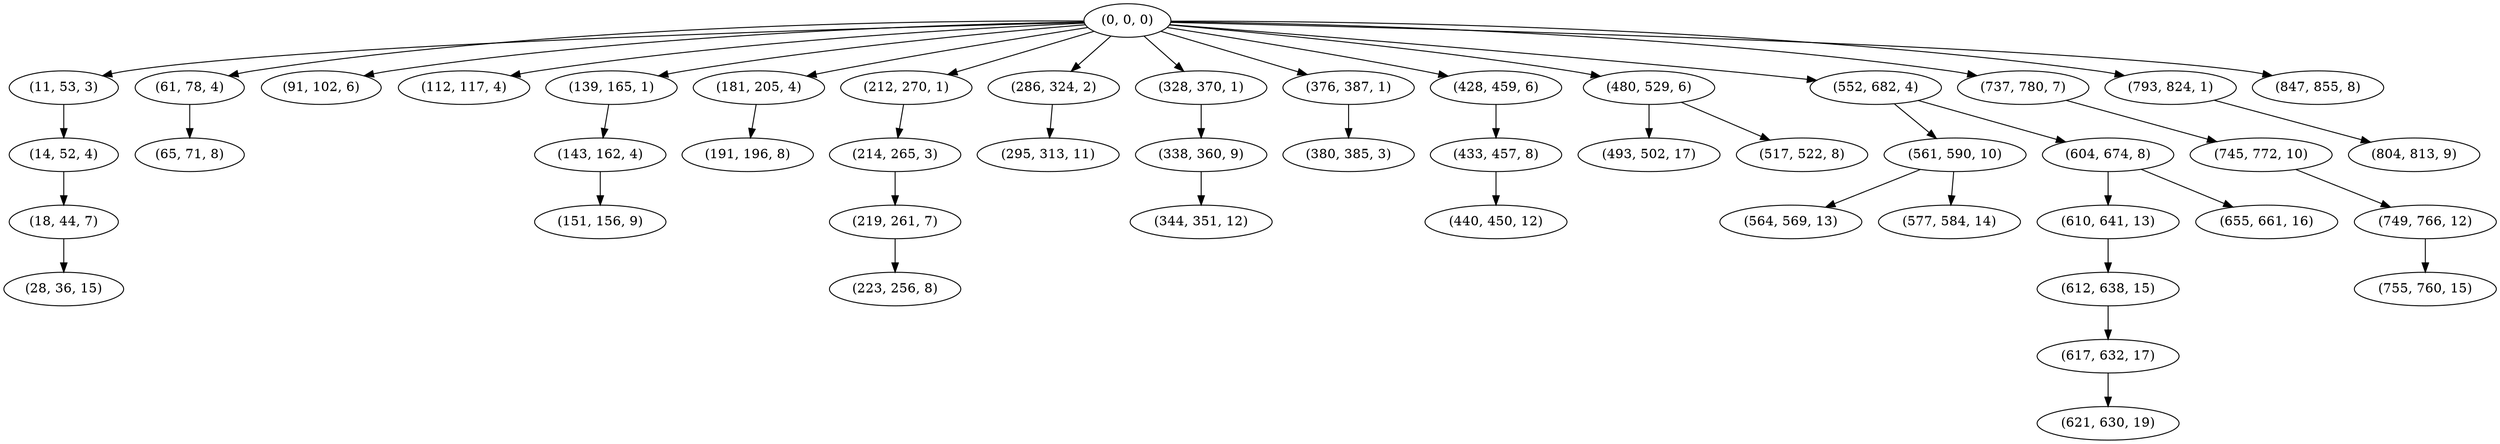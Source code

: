 digraph tree {
    "(0, 0, 0)";
    "(11, 53, 3)";
    "(14, 52, 4)";
    "(18, 44, 7)";
    "(28, 36, 15)";
    "(61, 78, 4)";
    "(65, 71, 8)";
    "(91, 102, 6)";
    "(112, 117, 4)";
    "(139, 165, 1)";
    "(143, 162, 4)";
    "(151, 156, 9)";
    "(181, 205, 4)";
    "(191, 196, 8)";
    "(212, 270, 1)";
    "(214, 265, 3)";
    "(219, 261, 7)";
    "(223, 256, 8)";
    "(286, 324, 2)";
    "(295, 313, 11)";
    "(328, 370, 1)";
    "(338, 360, 9)";
    "(344, 351, 12)";
    "(376, 387, 1)";
    "(380, 385, 3)";
    "(428, 459, 6)";
    "(433, 457, 8)";
    "(440, 450, 12)";
    "(480, 529, 6)";
    "(493, 502, 17)";
    "(517, 522, 8)";
    "(552, 682, 4)";
    "(561, 590, 10)";
    "(564, 569, 13)";
    "(577, 584, 14)";
    "(604, 674, 8)";
    "(610, 641, 13)";
    "(612, 638, 15)";
    "(617, 632, 17)";
    "(621, 630, 19)";
    "(655, 661, 16)";
    "(737, 780, 7)";
    "(745, 772, 10)";
    "(749, 766, 12)";
    "(755, 760, 15)";
    "(793, 824, 1)";
    "(804, 813, 9)";
    "(847, 855, 8)";
    "(0, 0, 0)" -> "(11, 53, 3)";
    "(0, 0, 0)" -> "(61, 78, 4)";
    "(0, 0, 0)" -> "(91, 102, 6)";
    "(0, 0, 0)" -> "(112, 117, 4)";
    "(0, 0, 0)" -> "(139, 165, 1)";
    "(0, 0, 0)" -> "(181, 205, 4)";
    "(0, 0, 0)" -> "(212, 270, 1)";
    "(0, 0, 0)" -> "(286, 324, 2)";
    "(0, 0, 0)" -> "(328, 370, 1)";
    "(0, 0, 0)" -> "(376, 387, 1)";
    "(0, 0, 0)" -> "(428, 459, 6)";
    "(0, 0, 0)" -> "(480, 529, 6)";
    "(0, 0, 0)" -> "(552, 682, 4)";
    "(0, 0, 0)" -> "(737, 780, 7)";
    "(0, 0, 0)" -> "(793, 824, 1)";
    "(0, 0, 0)" -> "(847, 855, 8)";
    "(11, 53, 3)" -> "(14, 52, 4)";
    "(14, 52, 4)" -> "(18, 44, 7)";
    "(18, 44, 7)" -> "(28, 36, 15)";
    "(61, 78, 4)" -> "(65, 71, 8)";
    "(139, 165, 1)" -> "(143, 162, 4)";
    "(143, 162, 4)" -> "(151, 156, 9)";
    "(181, 205, 4)" -> "(191, 196, 8)";
    "(212, 270, 1)" -> "(214, 265, 3)";
    "(214, 265, 3)" -> "(219, 261, 7)";
    "(219, 261, 7)" -> "(223, 256, 8)";
    "(286, 324, 2)" -> "(295, 313, 11)";
    "(328, 370, 1)" -> "(338, 360, 9)";
    "(338, 360, 9)" -> "(344, 351, 12)";
    "(376, 387, 1)" -> "(380, 385, 3)";
    "(428, 459, 6)" -> "(433, 457, 8)";
    "(433, 457, 8)" -> "(440, 450, 12)";
    "(480, 529, 6)" -> "(493, 502, 17)";
    "(480, 529, 6)" -> "(517, 522, 8)";
    "(552, 682, 4)" -> "(561, 590, 10)";
    "(552, 682, 4)" -> "(604, 674, 8)";
    "(561, 590, 10)" -> "(564, 569, 13)";
    "(561, 590, 10)" -> "(577, 584, 14)";
    "(604, 674, 8)" -> "(610, 641, 13)";
    "(604, 674, 8)" -> "(655, 661, 16)";
    "(610, 641, 13)" -> "(612, 638, 15)";
    "(612, 638, 15)" -> "(617, 632, 17)";
    "(617, 632, 17)" -> "(621, 630, 19)";
    "(737, 780, 7)" -> "(745, 772, 10)";
    "(745, 772, 10)" -> "(749, 766, 12)";
    "(749, 766, 12)" -> "(755, 760, 15)";
    "(793, 824, 1)" -> "(804, 813, 9)";
}
